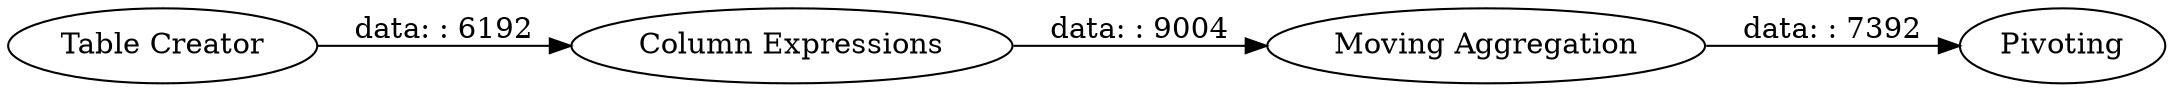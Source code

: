digraph {
	"772897290624000464_6" [label="Table Creator"]
	"772897290624000464_8" [label="Column Expressions"]
	"772897290624000464_7" [label=Pivoting]
	"772897290624000464_10" [label="Moving Aggregation"]
	"772897290624000464_6" -> "772897290624000464_8" [label="data: : 6192"]
	"772897290624000464_8" -> "772897290624000464_10" [label="data: : 9004"]
	"772897290624000464_10" -> "772897290624000464_7" [label="data: : 7392"]
	rankdir=LR
}
